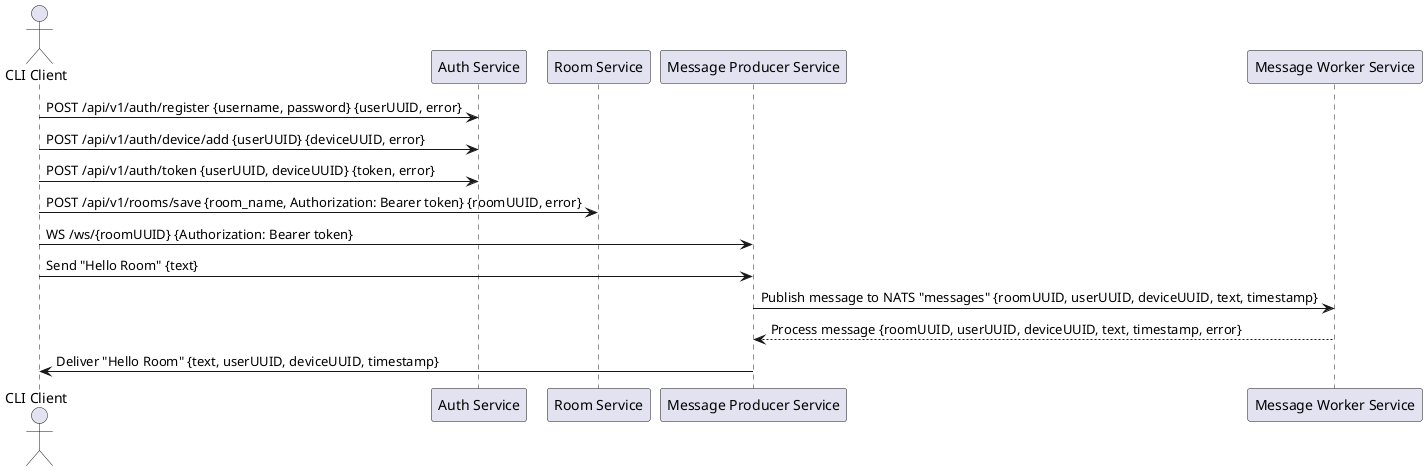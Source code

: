 @startuml
actor "CLI Client" as CLI

participant "Auth Service" as Auth
participant "Room Service" as Room
participant "Message Producer Service" as Producer
participant "Message Worker Service" as Worker

CLI -> Auth: POST /api/v1/auth/register {username, password} {userUUID, error}
CLI -> Auth: POST /api/v1/auth/device/add {userUUID} {deviceUUID, error}
CLI -> Auth: POST /api/v1/auth/token {userUUID, deviceUUID} {token, error}
CLI -> Room: POST /api/v1/rooms/save {room_name, Authorization: Bearer token} {roomUUID, error}
CLI -> Producer: WS /ws/{roomUUID} {Authorization: Bearer token}
CLI -> Producer: Send "Hello Room" {text}
Producer -> Worker: Publish message to NATS "messages" {roomUUID, userUUID, deviceUUID, text, timestamp}
Worker --> Producer: Process message {roomUUID, userUUID, deviceUUID, text, timestamp, error}
Producer -> CLI: Deliver "Hello Room" {text, userUUID, deviceUUID, timestamp}

@enduml
